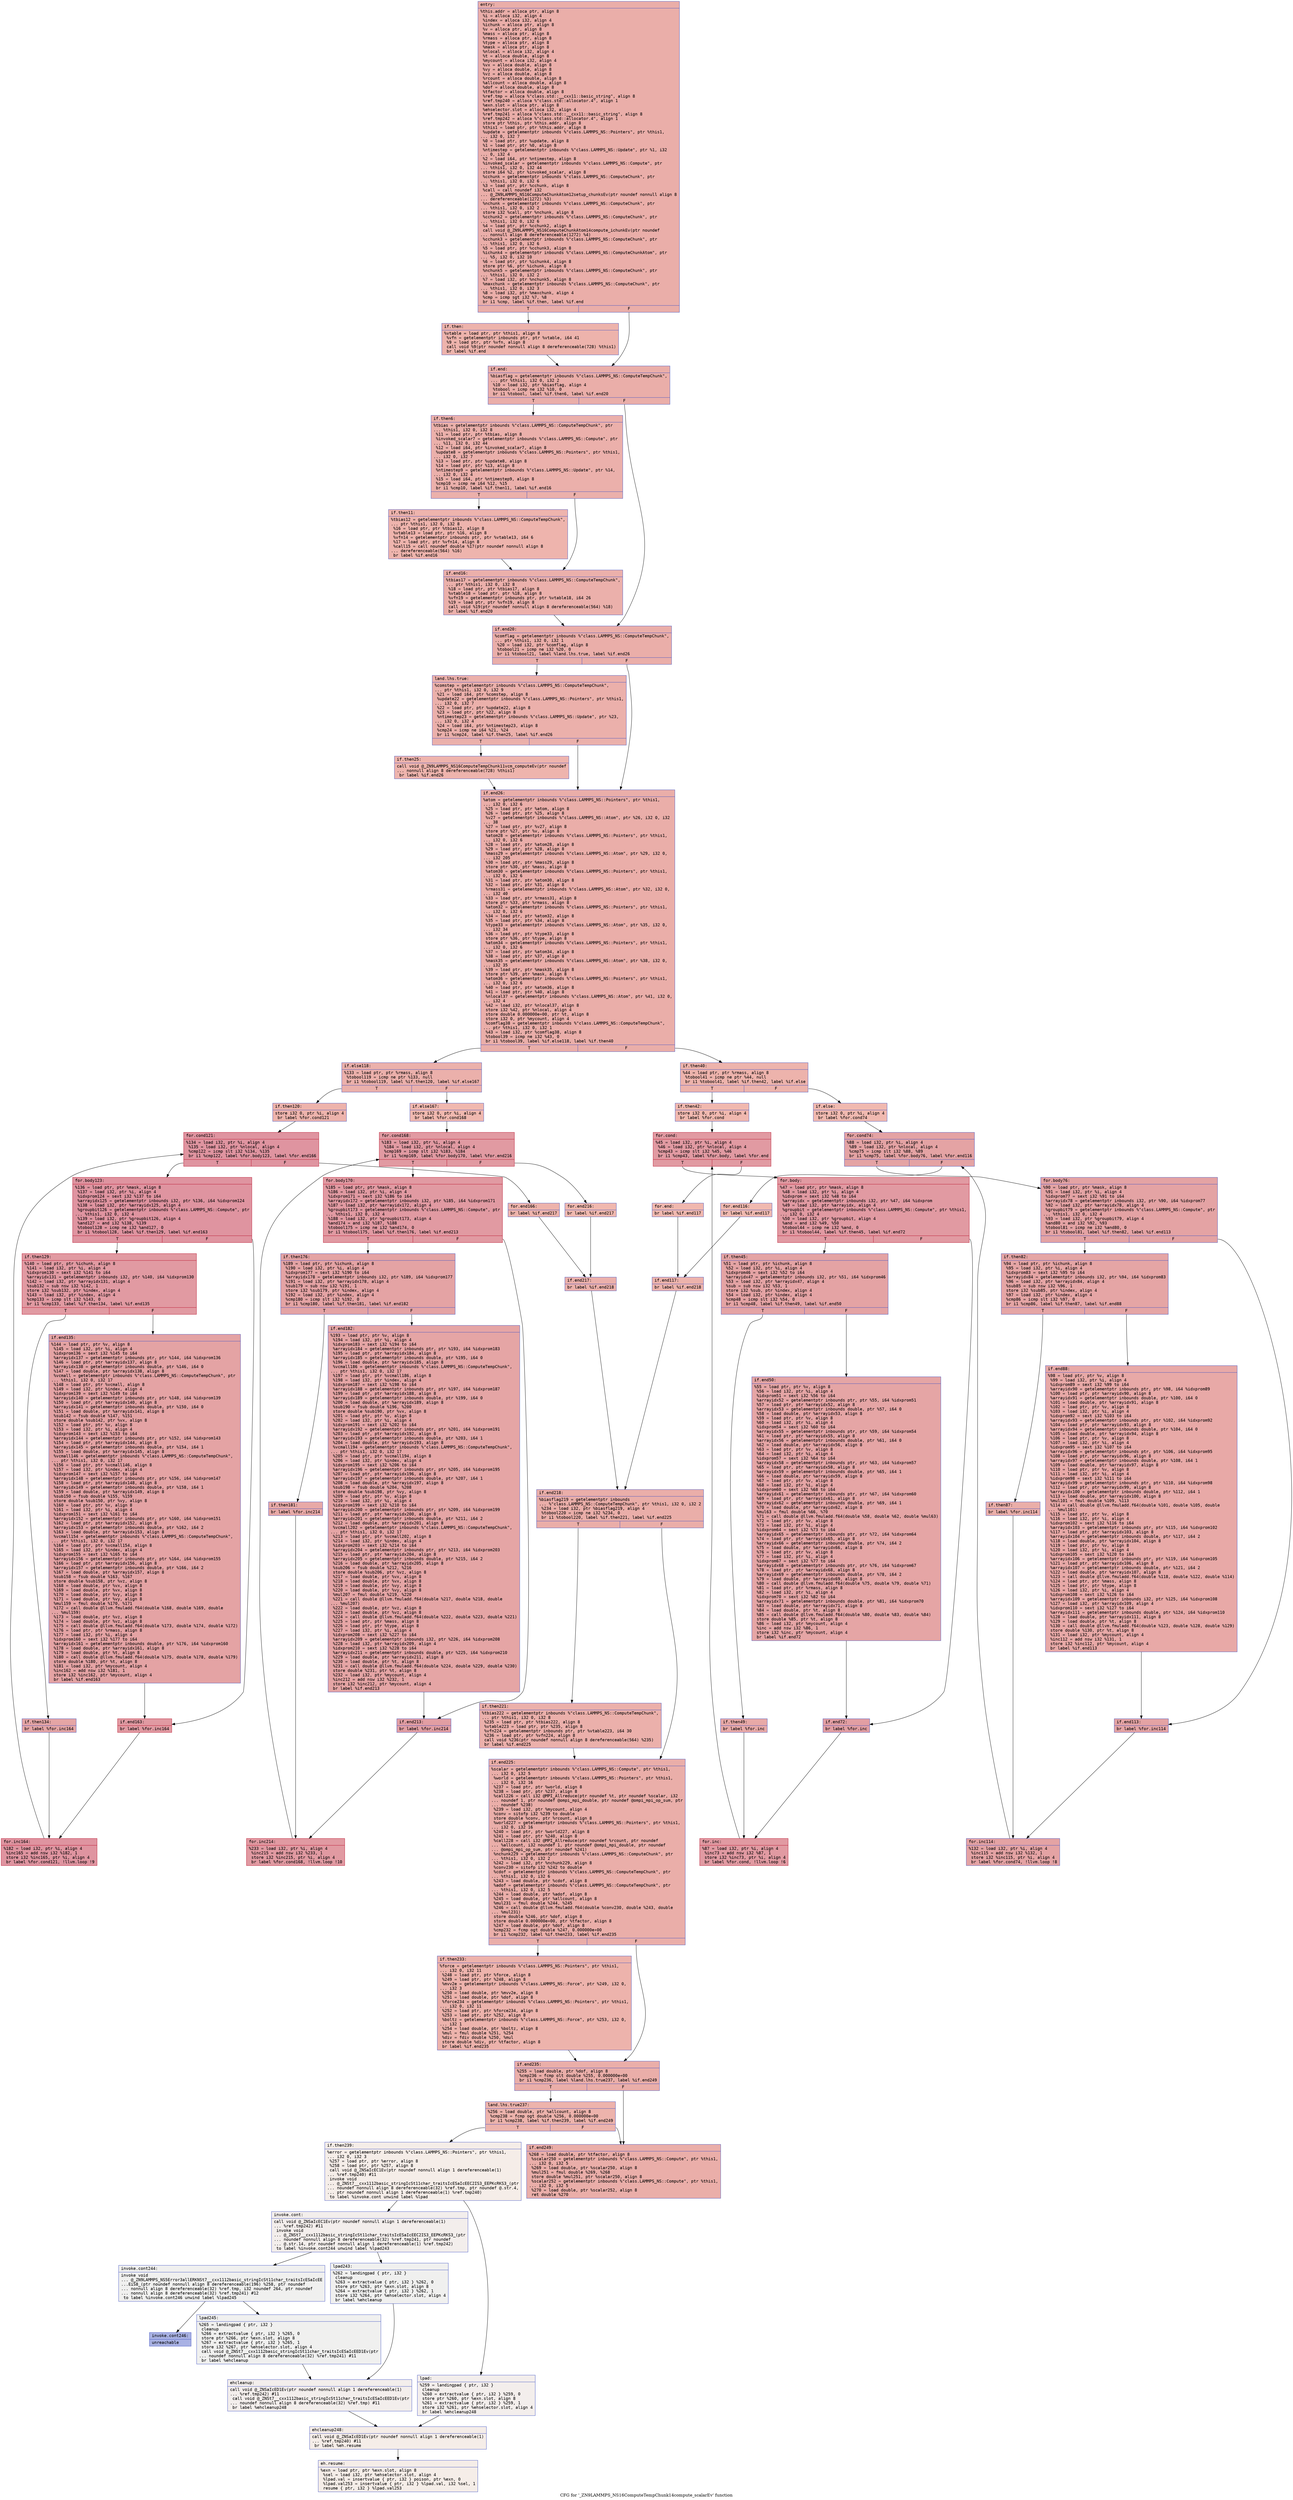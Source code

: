 digraph "CFG for '_ZN9LAMMPS_NS16ComputeTempChunk14compute_scalarEv' function" {
	label="CFG for '_ZN9LAMMPS_NS16ComputeTempChunk14compute_scalarEv' function";

	Node0x555af8bbaae0 [shape=record,color="#3d50c3ff", style=filled, fillcolor="#d0473d70" fontname="Courier",label="{entry:\l|  %this.addr = alloca ptr, align 8\l  %i = alloca i32, align 4\l  %index = alloca i32, align 4\l  %ichunk = alloca ptr, align 8\l  %v = alloca ptr, align 8\l  %mass = alloca ptr, align 8\l  %rmass = alloca ptr, align 8\l  %type = alloca ptr, align 8\l  %mask = alloca ptr, align 8\l  %nlocal = alloca i32, align 4\l  %t = alloca double, align 8\l  %mycount = alloca i32, align 4\l  %vx = alloca double, align 8\l  %vy = alloca double, align 8\l  %vz = alloca double, align 8\l  %rcount = alloca double, align 8\l  %allcount = alloca double, align 8\l  %dof = alloca double, align 8\l  %tfactor = alloca double, align 8\l  %ref.tmp = alloca %\"class.std::__cxx11::basic_string\", align 8\l  %ref.tmp240 = alloca %\"class.std::allocator.4\", align 1\l  %exn.slot = alloca ptr, align 8\l  %ehselector.slot = alloca i32, align 4\l  %ref.tmp241 = alloca %\"class.std::__cxx11::basic_string\", align 8\l  %ref.tmp242 = alloca %\"class.std::allocator.4\", align 1\l  store ptr %this, ptr %this.addr, align 8\l  %this1 = load ptr, ptr %this.addr, align 8\l  %update = getelementptr inbounds %\"class.LAMMPS_NS::Pointers\", ptr %this1,\l... i32 0, i32 7\l  %0 = load ptr, ptr %update, align 8\l  %1 = load ptr, ptr %0, align 8\l  %ntimestep = getelementptr inbounds %\"class.LAMMPS_NS::Update\", ptr %1, i32\l... 0, i32 4\l  %2 = load i64, ptr %ntimestep, align 8\l  %invoked_scalar = getelementptr inbounds %\"class.LAMMPS_NS::Compute\", ptr\l... %this1, i32 0, i32 44\l  store i64 %2, ptr %invoked_scalar, align 8\l  %cchunk = getelementptr inbounds %\"class.LAMMPS_NS::ComputeChunk\", ptr\l... %this1, i32 0, i32 6\l  %3 = load ptr, ptr %cchunk, align 8\l  %call = call noundef i32\l... @_ZN9LAMMPS_NS16ComputeChunkAtom12setup_chunksEv(ptr noundef nonnull align 8\l... dereferenceable(1272) %3)\l  %nchunk = getelementptr inbounds %\"class.LAMMPS_NS::ComputeChunk\", ptr\l... %this1, i32 0, i32 2\l  store i32 %call, ptr %nchunk, align 8\l  %cchunk2 = getelementptr inbounds %\"class.LAMMPS_NS::ComputeChunk\", ptr\l... %this1, i32 0, i32 6\l  %4 = load ptr, ptr %cchunk2, align 8\l  call void @_ZN9LAMMPS_NS16ComputeChunkAtom14compute_ichunkEv(ptr noundef\l... nonnull align 8 dereferenceable(1272) %4)\l  %cchunk3 = getelementptr inbounds %\"class.LAMMPS_NS::ComputeChunk\", ptr\l... %this1, i32 0, i32 6\l  %5 = load ptr, ptr %cchunk3, align 8\l  %ichunk4 = getelementptr inbounds %\"class.LAMMPS_NS::ComputeChunkAtom\", ptr\l... %5, i32 0, i32 10\l  %6 = load ptr, ptr %ichunk4, align 8\l  store ptr %6, ptr %ichunk, align 8\l  %nchunk5 = getelementptr inbounds %\"class.LAMMPS_NS::ComputeChunk\", ptr\l... %this1, i32 0, i32 2\l  %7 = load i32, ptr %nchunk5, align 8\l  %maxchunk = getelementptr inbounds %\"class.LAMMPS_NS::ComputeChunk\", ptr\l... %this1, i32 0, i32 3\l  %8 = load i32, ptr %maxchunk, align 4\l  %cmp = icmp sgt i32 %7, %8\l  br i1 %cmp, label %if.then, label %if.end\l|{<s0>T|<s1>F}}"];
	Node0x555af8bbaae0:s0 -> Node0x555af8bbd170[tooltip="entry -> if.then\nProbability 50.00%" ];
	Node0x555af8bbaae0:s1 -> Node0x555af8bbd1e0[tooltip="entry -> if.end\nProbability 50.00%" ];
	Node0x555af8bbd170 [shape=record,color="#3d50c3ff", style=filled, fillcolor="#d6524470" fontname="Courier",label="{if.then:\l|  %vtable = load ptr, ptr %this1, align 8\l  %vfn = getelementptr inbounds ptr, ptr %vtable, i64 41\l  %9 = load ptr, ptr %vfn, align 8\l  call void %9(ptr noundef nonnull align 8 dereferenceable(728) %this1)\l  br label %if.end\l}"];
	Node0x555af8bbd170 -> Node0x555af8bbd1e0[tooltip="if.then -> if.end\nProbability 100.00%" ];
	Node0x555af8bbd1e0 [shape=record,color="#3d50c3ff", style=filled, fillcolor="#d0473d70" fontname="Courier",label="{if.end:\l|  %biasflag = getelementptr inbounds %\"class.LAMMPS_NS::ComputeTempChunk\",\l... ptr %this1, i32 0, i32 2\l  %10 = load i32, ptr %biasflag, align 4\l  %tobool = icmp ne i32 %10, 0\l  br i1 %tobool, label %if.then6, label %if.end20\l|{<s0>T|<s1>F}}"];
	Node0x555af8bbd1e0:s0 -> Node0x555af8bbd890[tooltip="if.end -> if.then6\nProbability 62.50%" ];
	Node0x555af8bbd1e0:s1 -> Node0x555af8bbd910[tooltip="if.end -> if.end20\nProbability 37.50%" ];
	Node0x555af8bbd890 [shape=record,color="#3d50c3ff", style=filled, fillcolor="#d24b4070" fontname="Courier",label="{if.then6:\l|  %tbias = getelementptr inbounds %\"class.LAMMPS_NS::ComputeTempChunk\", ptr\l... %this1, i32 0, i32 8\l  %11 = load ptr, ptr %tbias, align 8\l  %invoked_scalar7 = getelementptr inbounds %\"class.LAMMPS_NS::Compute\", ptr\l... %11, i32 0, i32 44\l  %12 = load i64, ptr %invoked_scalar7, align 8\l  %update8 = getelementptr inbounds %\"class.LAMMPS_NS::Pointers\", ptr %this1,\l... i32 0, i32 7\l  %13 = load ptr, ptr %update8, align 8\l  %14 = load ptr, ptr %13, align 8\l  %ntimestep9 = getelementptr inbounds %\"class.LAMMPS_NS::Update\", ptr %14,\l... i32 0, i32 4\l  %15 = load i64, ptr %ntimestep9, align 8\l  %cmp10 = icmp ne i64 %12, %15\l  br i1 %cmp10, label %if.then11, label %if.end16\l|{<s0>T|<s1>F}}"];
	Node0x555af8bbd890:s0 -> Node0x555af8bbe730[tooltip="if.then6 -> if.then11\nProbability 50.00%" ];
	Node0x555af8bbd890:s1 -> Node0x555af8bbe7b0[tooltip="if.then6 -> if.end16\nProbability 50.00%" ];
	Node0x555af8bbe730 [shape=record,color="#3d50c3ff", style=filled, fillcolor="#d8564670" fontname="Courier",label="{if.then11:\l|  %tbias12 = getelementptr inbounds %\"class.LAMMPS_NS::ComputeTempChunk\",\l... ptr %this1, i32 0, i32 8\l  %16 = load ptr, ptr %tbias12, align 8\l  %vtable13 = load ptr, ptr %16, align 8\l  %vfn14 = getelementptr inbounds ptr, ptr %vtable13, i64 6\l  %17 = load ptr, ptr %vfn14, align 8\l  %call15 = call noundef double %17(ptr noundef nonnull align 8\l... dereferenceable(564) %16)\l  br label %if.end16\l}"];
	Node0x555af8bbe730 -> Node0x555af8bbe7b0[tooltip="if.then11 -> if.end16\nProbability 100.00%" ];
	Node0x555af8bbe7b0 [shape=record,color="#3d50c3ff", style=filled, fillcolor="#d24b4070" fontname="Courier",label="{if.end16:\l|  %tbias17 = getelementptr inbounds %\"class.LAMMPS_NS::ComputeTempChunk\",\l... ptr %this1, i32 0, i32 8\l  %18 = load ptr, ptr %tbias17, align 8\l  %vtable18 = load ptr, ptr %18, align 8\l  %vfn19 = getelementptr inbounds ptr, ptr %vtable18, i64 26\l  %19 = load ptr, ptr %vfn19, align 8\l  call void %19(ptr noundef nonnull align 8 dereferenceable(564) %18)\l  br label %if.end20\l}"];
	Node0x555af8bbe7b0 -> Node0x555af8bbd910[tooltip="if.end16 -> if.end20\nProbability 100.00%" ];
	Node0x555af8bbd910 [shape=record,color="#3d50c3ff", style=filled, fillcolor="#d0473d70" fontname="Courier",label="{if.end20:\l|  %comflag = getelementptr inbounds %\"class.LAMMPS_NS::ComputeTempChunk\",\l... ptr %this1, i32 0, i32 1\l  %20 = load i32, ptr %comflag, align 8\l  %tobool21 = icmp ne i32 %20, 0\l  br i1 %tobool21, label %land.lhs.true, label %if.end26\l|{<s0>T|<s1>F}}"];
	Node0x555af8bbd910:s0 -> Node0x555af8bbf540[tooltip="if.end20 -> land.lhs.true\nProbability 62.50%" ];
	Node0x555af8bbd910:s1 -> Node0x555af8bbf5c0[tooltip="if.end20 -> if.end26\nProbability 37.50%" ];
	Node0x555af8bbf540 [shape=record,color="#3d50c3ff", style=filled, fillcolor="#d24b4070" fontname="Courier",label="{land.lhs.true:\l|  %comstep = getelementptr inbounds %\"class.LAMMPS_NS::ComputeTempChunk\",\l... ptr %this1, i32 0, i32 9\l  %21 = load i64, ptr %comstep, align 8\l  %update22 = getelementptr inbounds %\"class.LAMMPS_NS::Pointers\", ptr %this1,\l... i32 0, i32 7\l  %22 = load ptr, ptr %update22, align 8\l  %23 = load ptr, ptr %22, align 8\l  %ntimestep23 = getelementptr inbounds %\"class.LAMMPS_NS::Update\", ptr %23,\l... i32 0, i32 4\l  %24 = load i64, ptr %ntimestep23, align 8\l  %cmp24 = icmp ne i64 %21, %24\l  br i1 %cmp24, label %if.then25, label %if.end26\l|{<s0>T|<s1>F}}"];
	Node0x555af8bbf540:s0 -> Node0x555af8bbfc60[tooltip="land.lhs.true -> if.then25\nProbability 50.00%" ];
	Node0x555af8bbf540:s1 -> Node0x555af8bbf5c0[tooltip="land.lhs.true -> if.end26\nProbability 50.00%" ];
	Node0x555af8bbfc60 [shape=record,color="#3d50c3ff", style=filled, fillcolor="#d8564670" fontname="Courier",label="{if.then25:\l|  call void @_ZN9LAMMPS_NS16ComputeTempChunk11vcm_computeEv(ptr noundef\l... nonnull align 8 dereferenceable(728) %this1)\l  br label %if.end26\l}"];
	Node0x555af8bbfc60 -> Node0x555af8bbf5c0[tooltip="if.then25 -> if.end26\nProbability 100.00%" ];
	Node0x555af8bbf5c0 [shape=record,color="#3d50c3ff", style=filled, fillcolor="#d0473d70" fontname="Courier",label="{if.end26:\l|  %atom = getelementptr inbounds %\"class.LAMMPS_NS::Pointers\", ptr %this1,\l... i32 0, i32 6\l  %25 = load ptr, ptr %atom, align 8\l  %26 = load ptr, ptr %25, align 8\l  %v27 = getelementptr inbounds %\"class.LAMMPS_NS::Atom\", ptr %26, i32 0, i32\l... 38\l  %27 = load ptr, ptr %v27, align 8\l  store ptr %27, ptr %v, align 8\l  %atom28 = getelementptr inbounds %\"class.LAMMPS_NS::Pointers\", ptr %this1,\l... i32 0, i32 6\l  %28 = load ptr, ptr %atom28, align 8\l  %29 = load ptr, ptr %28, align 8\l  %mass29 = getelementptr inbounds %\"class.LAMMPS_NS::Atom\", ptr %29, i32 0,\l... i32 205\l  %30 = load ptr, ptr %mass29, align 8\l  store ptr %30, ptr %mass, align 8\l  %atom30 = getelementptr inbounds %\"class.LAMMPS_NS::Pointers\", ptr %this1,\l... i32 0, i32 6\l  %31 = load ptr, ptr %atom30, align 8\l  %32 = load ptr, ptr %31, align 8\l  %rmass31 = getelementptr inbounds %\"class.LAMMPS_NS::Atom\", ptr %32, i32 0,\l... i32 40\l  %33 = load ptr, ptr %rmass31, align 8\l  store ptr %33, ptr %rmass, align 8\l  %atom32 = getelementptr inbounds %\"class.LAMMPS_NS::Pointers\", ptr %this1,\l... i32 0, i32 6\l  %34 = load ptr, ptr %atom32, align 8\l  %35 = load ptr, ptr %34, align 8\l  %type33 = getelementptr inbounds %\"class.LAMMPS_NS::Atom\", ptr %35, i32 0,\l... i32 34\l  %36 = load ptr, ptr %type33, align 8\l  store ptr %36, ptr %type, align 8\l  %atom34 = getelementptr inbounds %\"class.LAMMPS_NS::Pointers\", ptr %this1,\l... i32 0, i32 6\l  %37 = load ptr, ptr %atom34, align 8\l  %38 = load ptr, ptr %37, align 8\l  %mask35 = getelementptr inbounds %\"class.LAMMPS_NS::Atom\", ptr %38, i32 0,\l... i32 35\l  %39 = load ptr, ptr %mask35, align 8\l  store ptr %39, ptr %mask, align 8\l  %atom36 = getelementptr inbounds %\"class.LAMMPS_NS::Pointers\", ptr %this1,\l... i32 0, i32 6\l  %40 = load ptr, ptr %atom36, align 8\l  %41 = load ptr, ptr %40, align 8\l  %nlocal37 = getelementptr inbounds %\"class.LAMMPS_NS::Atom\", ptr %41, i32 0,\l... i32 4\l  %42 = load i32, ptr %nlocal37, align 8\l  store i32 %42, ptr %nlocal, align 4\l  store double 0.000000e+00, ptr %t, align 8\l  store i32 0, ptr %mycount, align 4\l  %comflag38 = getelementptr inbounds %\"class.LAMMPS_NS::ComputeTempChunk\",\l... ptr %this1, i32 0, i32 1\l  %43 = load i32, ptr %comflag38, align 8\l  %tobool39 = icmp ne i32 %43, 0\l  br i1 %tobool39, label %if.else118, label %if.then40\l|{<s0>T|<s1>F}}"];
	Node0x555af8bbf5c0:s0 -> Node0x555af8bc2590[tooltip="if.end26 -> if.else118\nProbability 62.50%" ];
	Node0x555af8bbf5c0:s1 -> Node0x555af8bc2610[tooltip="if.end26 -> if.then40\nProbability 37.50%" ];
	Node0x555af8bc2610 [shape=record,color="#3d50c3ff", style=filled, fillcolor="#d6524470" fontname="Courier",label="{if.then40:\l|  %44 = load ptr, ptr %rmass, align 8\l  %tobool41 = icmp ne ptr %44, null\l  br i1 %tobool41, label %if.then42, label %if.else\l|{<s0>T|<s1>F}}"];
	Node0x555af8bc2610:s0 -> Node0x555af8bc28e0[tooltip="if.then40 -> if.then42\nProbability 62.50%" ];
	Node0x555af8bc2610:s1 -> Node0x555af8bc2960[tooltip="if.then40 -> if.else\nProbability 37.50%" ];
	Node0x555af8bc28e0 [shape=record,color="#3d50c3ff", style=filled, fillcolor="#dc5d4a70" fontname="Courier",label="{if.then42:\l|  store i32 0, ptr %i, align 4\l  br label %for.cond\l}"];
	Node0x555af8bc28e0 -> Node0x555af8bc2b60[tooltip="if.then42 -> for.cond\nProbability 100.00%" ];
	Node0x555af8bc2b60 [shape=record,color="#b70d28ff", style=filled, fillcolor="#bb1b2c70" fontname="Courier",label="{for.cond:\l|  %45 = load i32, ptr %i, align 4\l  %46 = load i32, ptr %nlocal, align 4\l  %cmp43 = icmp slt i32 %45, %46\l  br i1 %cmp43, label %for.body, label %for.end\l|{<s0>T|<s1>F}}"];
	Node0x555af8bc2b60:s0 -> Node0x555af8bc2e00[tooltip="for.cond -> for.body\nProbability 96.88%" ];
	Node0x555af8bc2b60:s1 -> Node0x555af8bc2e80[tooltip="for.cond -> for.end\nProbability 3.12%" ];
	Node0x555af8bc2e00 [shape=record,color="#b70d28ff", style=filled, fillcolor="#bb1b2c70" fontname="Courier",label="{for.body:\l|  %47 = load ptr, ptr %mask, align 8\l  %48 = load i32, ptr %i, align 4\l  %idxprom = sext i32 %48 to i64\l  %arrayidx = getelementptr inbounds i32, ptr %47, i64 %idxprom\l  %49 = load i32, ptr %arrayidx, align 4\l  %groupbit = getelementptr inbounds %\"class.LAMMPS_NS::Compute\", ptr %this1,\l... i32 0, i32 4\l  %50 = load i32, ptr %groupbit, align 4\l  %and = and i32 %49, %50\l  %tobool44 = icmp ne i32 %and, 0\l  br i1 %tobool44, label %if.then45, label %if.end72\l|{<s0>T|<s1>F}}"];
	Node0x555af8bc2e00:s0 -> Node0x555af8bbdd10[tooltip="for.body -> if.then45\nProbability 62.50%" ];
	Node0x555af8bc2e00:s1 -> Node0x555af8bbdd90[tooltip="for.body -> if.end72\nProbability 37.50%" ];
	Node0x555af8bbdd10 [shape=record,color="#3d50c3ff", style=filled, fillcolor="#c32e3170" fontname="Courier",label="{if.then45:\l|  %51 = load ptr, ptr %ichunk, align 8\l  %52 = load i32, ptr %i, align 4\l  %idxprom46 = sext i32 %52 to i64\l  %arrayidx47 = getelementptr inbounds i32, ptr %51, i64 %idxprom46\l  %53 = load i32, ptr %arrayidx47, align 4\l  %sub = sub nsw i32 %53, 1\l  store i32 %sub, ptr %index, align 4\l  %54 = load i32, ptr %index, align 4\l  %cmp48 = icmp slt i32 %54, 0\l  br i1 %cmp48, label %if.then49, label %if.end50\l|{<s0>T|<s1>F}}"];
	Node0x555af8bbdd10:s0 -> Node0x555af8bc4b60[tooltip="if.then45 -> if.then49\nProbability 37.50%" ];
	Node0x555af8bbdd10:s1 -> Node0x555af8bc4be0[tooltip="if.then45 -> if.end50\nProbability 62.50%" ];
	Node0x555af8bc4b60 [shape=record,color="#3d50c3ff", style=filled, fillcolor="#ca3b3770" fontname="Courier",label="{if.then49:\l|  br label %for.inc\l}"];
	Node0x555af8bc4b60 -> Node0x555af8bc4d70[tooltip="if.then49 -> for.inc\nProbability 100.00%" ];
	Node0x555af8bc4be0 [shape=record,color="#3d50c3ff", style=filled, fillcolor="#c5333470" fontname="Courier",label="{if.end50:\l|  %55 = load ptr, ptr %v, align 8\l  %56 = load i32, ptr %i, align 4\l  %idxprom51 = sext i32 %56 to i64\l  %arrayidx52 = getelementptr inbounds ptr, ptr %55, i64 %idxprom51\l  %57 = load ptr, ptr %arrayidx52, align 8\l  %arrayidx53 = getelementptr inbounds double, ptr %57, i64 0\l  %58 = load double, ptr %arrayidx53, align 8\l  %59 = load ptr, ptr %v, align 8\l  %60 = load i32, ptr %i, align 4\l  %idxprom54 = sext i32 %60 to i64\l  %arrayidx55 = getelementptr inbounds ptr, ptr %59, i64 %idxprom54\l  %61 = load ptr, ptr %arrayidx55, align 8\l  %arrayidx56 = getelementptr inbounds double, ptr %61, i64 0\l  %62 = load double, ptr %arrayidx56, align 8\l  %63 = load ptr, ptr %v, align 8\l  %64 = load i32, ptr %i, align 4\l  %idxprom57 = sext i32 %64 to i64\l  %arrayidx58 = getelementptr inbounds ptr, ptr %63, i64 %idxprom57\l  %65 = load ptr, ptr %arrayidx58, align 8\l  %arrayidx59 = getelementptr inbounds double, ptr %65, i64 1\l  %66 = load double, ptr %arrayidx59, align 8\l  %67 = load ptr, ptr %v, align 8\l  %68 = load i32, ptr %i, align 4\l  %idxprom60 = sext i32 %68 to i64\l  %arrayidx61 = getelementptr inbounds ptr, ptr %67, i64 %idxprom60\l  %69 = load ptr, ptr %arrayidx61, align 8\l  %arrayidx62 = getelementptr inbounds double, ptr %69, i64 1\l  %70 = load double, ptr %arrayidx62, align 8\l  %mul63 = fmul double %66, %70\l  %71 = call double @llvm.fmuladd.f64(double %58, double %62, double %mul63)\l  %72 = load ptr, ptr %v, align 8\l  %73 = load i32, ptr %i, align 4\l  %idxprom64 = sext i32 %73 to i64\l  %arrayidx65 = getelementptr inbounds ptr, ptr %72, i64 %idxprom64\l  %74 = load ptr, ptr %arrayidx65, align 8\l  %arrayidx66 = getelementptr inbounds double, ptr %74, i64 2\l  %75 = load double, ptr %arrayidx66, align 8\l  %76 = load ptr, ptr %v, align 8\l  %77 = load i32, ptr %i, align 4\l  %idxprom67 = sext i32 %77 to i64\l  %arrayidx68 = getelementptr inbounds ptr, ptr %76, i64 %idxprom67\l  %78 = load ptr, ptr %arrayidx68, align 8\l  %arrayidx69 = getelementptr inbounds double, ptr %78, i64 2\l  %79 = load double, ptr %arrayidx69, align 8\l  %80 = call double @llvm.fmuladd.f64(double %75, double %79, double %71)\l  %81 = load ptr, ptr %rmass, align 8\l  %82 = load i32, ptr %i, align 4\l  %idxprom70 = sext i32 %82 to i64\l  %arrayidx71 = getelementptr inbounds double, ptr %81, i64 %idxprom70\l  %83 = load double, ptr %arrayidx71, align 8\l  %84 = load double, ptr %t, align 8\l  %85 = call double @llvm.fmuladd.f64(double %80, double %83, double %84)\l  store double %85, ptr %t, align 8\l  %86 = load i32, ptr %mycount, align 4\l  %inc = add nsw i32 %86, 1\l  store i32 %inc, ptr %mycount, align 4\l  br label %if.end72\l}"];
	Node0x555af8bc4be0 -> Node0x555af8bbdd90[tooltip="if.end50 -> if.end72\nProbability 100.00%" ];
	Node0x555af8bbdd90 [shape=record,color="#3d50c3ff", style=filled, fillcolor="#be242e70" fontname="Courier",label="{if.end72:\l|  br label %for.inc\l}"];
	Node0x555af8bbdd90 -> Node0x555af8bc4d70[tooltip="if.end72 -> for.inc\nProbability 100.00%" ];
	Node0x555af8bc4d70 [shape=record,color="#b70d28ff", style=filled, fillcolor="#bb1b2c70" fontname="Courier",label="{for.inc:\l|  %87 = load i32, ptr %i, align 4\l  %inc73 = add nsw i32 %87, 1\l  store i32 %inc73, ptr %i, align 4\l  br label %for.cond, !llvm.loop !6\l}"];
	Node0x555af8bc4d70 -> Node0x555af8bc2b60[tooltip="for.inc -> for.cond\nProbability 100.00%" ];
	Node0x555af8bc2e80 [shape=record,color="#3d50c3ff", style=filled, fillcolor="#dc5d4a70" fontname="Courier",label="{for.end:\l|  br label %if.end117\l}"];
	Node0x555af8bc2e80 -> Node0x555af8b9fed0[tooltip="for.end -> if.end117\nProbability 100.00%" ];
	Node0x555af8bc2960 [shape=record,color="#3d50c3ff", style=filled, fillcolor="#de614d70" fontname="Courier",label="{if.else:\l|  store i32 0, ptr %i, align 4\l  br label %for.cond74\l}"];
	Node0x555af8bc2960 -> Node0x555af8ba0030[tooltip="if.else -> for.cond74\nProbability 100.00%" ];
	Node0x555af8ba0030 [shape=record,color="#3d50c3ff", style=filled, fillcolor="#c32e3170" fontname="Courier",label="{for.cond74:\l|  %88 = load i32, ptr %i, align 4\l  %89 = load i32, ptr %nlocal, align 4\l  %cmp75 = icmp slt i32 %88, %89\l  br i1 %cmp75, label %for.body76, label %for.end116\l|{<s0>T|<s1>F}}"];
	Node0x555af8ba0030:s0 -> Node0x555af8ba02a0[tooltip="for.cond74 -> for.body76\nProbability 96.88%" ];
	Node0x555af8ba0030:s1 -> Node0x555af8ba0320[tooltip="for.cond74 -> for.end116\nProbability 3.12%" ];
	Node0x555af8ba02a0 [shape=record,color="#3d50c3ff", style=filled, fillcolor="#c32e3170" fontname="Courier",label="{for.body76:\l|  %90 = load ptr, ptr %mask, align 8\l  %91 = load i32, ptr %i, align 4\l  %idxprom77 = sext i32 %91 to i64\l  %arrayidx78 = getelementptr inbounds i32, ptr %90, i64 %idxprom77\l  %92 = load i32, ptr %arrayidx78, align 4\l  %groupbit79 = getelementptr inbounds %\"class.LAMMPS_NS::Compute\", ptr\l... %this1, i32 0, i32 4\l  %93 = load i32, ptr %groupbit79, align 4\l  %and80 = and i32 %92, %93\l  %tobool81 = icmp ne i32 %and80, 0\l  br i1 %tobool81, label %if.then82, label %if.end113\l|{<s0>T|<s1>F}}"];
	Node0x555af8ba02a0:s0 -> Node0x555af8ba0a20[tooltip="for.body76 -> if.then82\nProbability 62.50%" ];
	Node0x555af8ba02a0:s1 -> Node0x555af8ba0aa0[tooltip="for.body76 -> if.end113\nProbability 37.50%" ];
	Node0x555af8ba0a20 [shape=record,color="#3d50c3ff", style=filled, fillcolor="#c5333470" fontname="Courier",label="{if.then82:\l|  %94 = load ptr, ptr %ichunk, align 8\l  %95 = load i32, ptr %i, align 4\l  %idxprom83 = sext i32 %95 to i64\l  %arrayidx84 = getelementptr inbounds i32, ptr %94, i64 %idxprom83\l  %96 = load i32, ptr %arrayidx84, align 4\l  %sub85 = sub nsw i32 %96, 1\l  store i32 %sub85, ptr %index, align 4\l  %97 = load i32, ptr %index, align 4\l  %cmp86 = icmp slt i32 %97, 0\l  br i1 %cmp86, label %if.then87, label %if.end88\l|{<s0>T|<s1>F}}"];
	Node0x555af8ba0a20:s0 -> Node0x555af8bc34f0[tooltip="if.then82 -> if.then87\nProbability 37.50%" ];
	Node0x555af8ba0a20:s1 -> Node0x555af8bc3570[tooltip="if.then82 -> if.end88\nProbability 62.50%" ];
	Node0x555af8bc34f0 [shape=record,color="#3d50c3ff", style=filled, fillcolor="#d0473d70" fontname="Courier",label="{if.then87:\l|  br label %for.inc114\l}"];
	Node0x555af8bc34f0 -> Node0x555af8bc3700[tooltip="if.then87 -> for.inc114\nProbability 100.00%" ];
	Node0x555af8bc3570 [shape=record,color="#3d50c3ff", style=filled, fillcolor="#ca3b3770" fontname="Courier",label="{if.end88:\l|  %98 = load ptr, ptr %v, align 8\l  %99 = load i32, ptr %i, align 4\l  %idxprom89 = sext i32 %99 to i64\l  %arrayidx90 = getelementptr inbounds ptr, ptr %98, i64 %idxprom89\l  %100 = load ptr, ptr %arrayidx90, align 8\l  %arrayidx91 = getelementptr inbounds double, ptr %100, i64 0\l  %101 = load double, ptr %arrayidx91, align 8\l  %102 = load ptr, ptr %v, align 8\l  %103 = load i32, ptr %i, align 4\l  %idxprom92 = sext i32 %103 to i64\l  %arrayidx93 = getelementptr inbounds ptr, ptr %102, i64 %idxprom92\l  %104 = load ptr, ptr %arrayidx93, align 8\l  %arrayidx94 = getelementptr inbounds double, ptr %104, i64 0\l  %105 = load double, ptr %arrayidx94, align 8\l  %106 = load ptr, ptr %v, align 8\l  %107 = load i32, ptr %i, align 4\l  %idxprom95 = sext i32 %107 to i64\l  %arrayidx96 = getelementptr inbounds ptr, ptr %106, i64 %idxprom95\l  %108 = load ptr, ptr %arrayidx96, align 8\l  %arrayidx97 = getelementptr inbounds double, ptr %108, i64 1\l  %109 = load double, ptr %arrayidx97, align 8\l  %110 = load ptr, ptr %v, align 8\l  %111 = load i32, ptr %i, align 4\l  %idxprom98 = sext i32 %111 to i64\l  %arrayidx99 = getelementptr inbounds ptr, ptr %110, i64 %idxprom98\l  %112 = load ptr, ptr %arrayidx99, align 8\l  %arrayidx100 = getelementptr inbounds double, ptr %112, i64 1\l  %113 = load double, ptr %arrayidx100, align 8\l  %mul101 = fmul double %109, %113\l  %114 = call double @llvm.fmuladd.f64(double %101, double %105, double\l... %mul101)\l  %115 = load ptr, ptr %v, align 8\l  %116 = load i32, ptr %i, align 4\l  %idxprom102 = sext i32 %116 to i64\l  %arrayidx103 = getelementptr inbounds ptr, ptr %115, i64 %idxprom102\l  %117 = load ptr, ptr %arrayidx103, align 8\l  %arrayidx104 = getelementptr inbounds double, ptr %117, i64 2\l  %118 = load double, ptr %arrayidx104, align 8\l  %119 = load ptr, ptr %v, align 8\l  %120 = load i32, ptr %i, align 4\l  %idxprom105 = sext i32 %120 to i64\l  %arrayidx106 = getelementptr inbounds ptr, ptr %119, i64 %idxprom105\l  %121 = load ptr, ptr %arrayidx106, align 8\l  %arrayidx107 = getelementptr inbounds double, ptr %121, i64 2\l  %122 = load double, ptr %arrayidx107, align 8\l  %123 = call double @llvm.fmuladd.f64(double %118, double %122, double %114)\l  %124 = load ptr, ptr %mass, align 8\l  %125 = load ptr, ptr %type, align 8\l  %126 = load i32, ptr %i, align 4\l  %idxprom108 = sext i32 %126 to i64\l  %arrayidx109 = getelementptr inbounds i32, ptr %125, i64 %idxprom108\l  %127 = load i32, ptr %arrayidx109, align 4\l  %idxprom110 = sext i32 %127 to i64\l  %arrayidx111 = getelementptr inbounds double, ptr %124, i64 %idxprom110\l  %128 = load double, ptr %arrayidx111, align 8\l  %129 = load double, ptr %t, align 8\l  %130 = call double @llvm.fmuladd.f64(double %123, double %128, double %129)\l  store double %130, ptr %t, align 8\l  %131 = load i32, ptr %mycount, align 4\l  %inc112 = add nsw i32 %131, 1\l  store i32 %inc112, ptr %mycount, align 4\l  br label %if.end113\l}"];
	Node0x555af8bc3570 -> Node0x555af8ba0aa0[tooltip="if.end88 -> if.end113\nProbability 100.00%" ];
	Node0x555af8ba0aa0 [shape=record,color="#3d50c3ff", style=filled, fillcolor="#c32e3170" fontname="Courier",label="{if.end113:\l|  br label %for.inc114\l}"];
	Node0x555af8ba0aa0 -> Node0x555af8bc3700[tooltip="if.end113 -> for.inc114\nProbability 100.00%" ];
	Node0x555af8bc3700 [shape=record,color="#3d50c3ff", style=filled, fillcolor="#c32e3170" fontname="Courier",label="{for.inc114:\l|  %132 = load i32, ptr %i, align 4\l  %inc115 = add nsw i32 %132, 1\l  store i32 %inc115, ptr %i, align 4\l  br label %for.cond74, !llvm.loop !8\l}"];
	Node0x555af8bc3700 -> Node0x555af8ba0030[tooltip="for.inc114 -> for.cond74\nProbability 100.00%" ];
	Node0x555af8ba0320 [shape=record,color="#3d50c3ff", style=filled, fillcolor="#de614d70" fontname="Courier",label="{for.end116:\l|  br label %if.end117\l}"];
	Node0x555af8ba0320 -> Node0x555af8b9fed0[tooltip="for.end116 -> if.end117\nProbability 100.00%" ];
	Node0x555af8b9fed0 [shape=record,color="#3d50c3ff", style=filled, fillcolor="#d6524470" fontname="Courier",label="{if.end117:\l|  br label %if.end218\l}"];
	Node0x555af8b9fed0 -> Node0x555af8bcfae0[tooltip="if.end117 -> if.end218\nProbability 100.00%" ];
	Node0x555af8bc2590 [shape=record,color="#3d50c3ff", style=filled, fillcolor="#d24b4070" fontname="Courier",label="{if.else118:\l|  %133 = load ptr, ptr %rmass, align 8\l  %tobool119 = icmp ne ptr %133, null\l  br i1 %tobool119, label %if.then120, label %if.else167\l|{<s0>T|<s1>F}}"];
	Node0x555af8bc2590:s0 -> Node0x555af8bcfcb0[tooltip="if.else118 -> if.then120\nProbability 62.50%" ];
	Node0x555af8bc2590:s1 -> Node0x555af8bcfd30[tooltip="if.else118 -> if.else167\nProbability 37.50%" ];
	Node0x555af8bcfcb0 [shape=record,color="#3d50c3ff", style=filled, fillcolor="#d6524470" fontname="Courier",label="{if.then120:\l|  store i32 0, ptr %i, align 4\l  br label %for.cond121\l}"];
	Node0x555af8bcfcb0 -> Node0x555af8bcff00[tooltip="if.then120 -> for.cond121\nProbability 100.00%" ];
	Node0x555af8bcff00 [shape=record,color="#b70d28ff", style=filled, fillcolor="#b70d2870" fontname="Courier",label="{for.cond121:\l|  %134 = load i32, ptr %i, align 4\l  %135 = load i32, ptr %nlocal, align 4\l  %cmp122 = icmp slt i32 %134, %135\l  br i1 %cmp122, label %for.body123, label %for.end166\l|{<s0>T|<s1>F}}"];
	Node0x555af8bcff00:s0 -> Node0x555af8bd01a0[tooltip="for.cond121 -> for.body123\nProbability 96.88%" ];
	Node0x555af8bcff00:s1 -> Node0x555af8bd0220[tooltip="for.cond121 -> for.end166\nProbability 3.12%" ];
	Node0x555af8bd01a0 [shape=record,color="#b70d28ff", style=filled, fillcolor="#b70d2870" fontname="Courier",label="{for.body123:\l|  %136 = load ptr, ptr %mask, align 8\l  %137 = load i32, ptr %i, align 4\l  %idxprom124 = sext i32 %137 to i64\l  %arrayidx125 = getelementptr inbounds i32, ptr %136, i64 %idxprom124\l  %138 = load i32, ptr %arrayidx125, align 4\l  %groupbit126 = getelementptr inbounds %\"class.LAMMPS_NS::Compute\", ptr\l... %this1, i32 0, i32 4\l  %139 = load i32, ptr %groupbit126, align 4\l  %and127 = and i32 %138, %139\l  %tobool128 = icmp ne i32 %and127, 0\l  br i1 %tobool128, label %if.then129, label %if.end163\l|{<s0>T|<s1>F}}"];
	Node0x555af8bd01a0:s0 -> Node0x555af8bd0920[tooltip="for.body123 -> if.then129\nProbability 62.50%" ];
	Node0x555af8bd01a0:s1 -> Node0x555af8bd09a0[tooltip="for.body123 -> if.end163\nProbability 37.50%" ];
	Node0x555af8bd0920 [shape=record,color="#b70d28ff", style=filled, fillcolor="#bb1b2c70" fontname="Courier",label="{if.then129:\l|  %140 = load ptr, ptr %ichunk, align 8\l  %141 = load i32, ptr %i, align 4\l  %idxprom130 = sext i32 %141 to i64\l  %arrayidx131 = getelementptr inbounds i32, ptr %140, i64 %idxprom130\l  %142 = load i32, ptr %arrayidx131, align 4\l  %sub132 = sub nsw i32 %142, 1\l  store i32 %sub132, ptr %index, align 4\l  %143 = load i32, ptr %index, align 4\l  %cmp133 = icmp slt i32 %143, 0\l  br i1 %cmp133, label %if.then134, label %if.end135\l|{<s0>T|<s1>F}}"];
	Node0x555af8bd0920:s0 -> Node0x555af8bc3db0[tooltip="if.then129 -> if.then134\nProbability 37.50%" ];
	Node0x555af8bd0920:s1 -> Node0x555af8bc3e30[tooltip="if.then129 -> if.end135\nProbability 62.50%" ];
	Node0x555af8bc3db0 [shape=record,color="#3d50c3ff", style=filled, fillcolor="#c5333470" fontname="Courier",label="{if.then134:\l|  br label %for.inc164\l}"];
	Node0x555af8bc3db0 -> Node0x555af8bc3f60[tooltip="if.then134 -> for.inc164\nProbability 100.00%" ];
	Node0x555af8bc3e30 [shape=record,color="#3d50c3ff", style=filled, fillcolor="#c32e3170" fontname="Courier",label="{if.end135:\l|  %144 = load ptr, ptr %v, align 8\l  %145 = load i32, ptr %i, align 4\l  %idxprom136 = sext i32 %145 to i64\l  %arrayidx137 = getelementptr inbounds ptr, ptr %144, i64 %idxprom136\l  %146 = load ptr, ptr %arrayidx137, align 8\l  %arrayidx138 = getelementptr inbounds double, ptr %146, i64 0\l  %147 = load double, ptr %arrayidx138, align 8\l  %vcmall = getelementptr inbounds %\"class.LAMMPS_NS::ComputeTempChunk\", ptr\l... %this1, i32 0, i32 17\l  %148 = load ptr, ptr %vcmall, align 8\l  %149 = load i32, ptr %index, align 4\l  %idxprom139 = sext i32 %149 to i64\l  %arrayidx140 = getelementptr inbounds ptr, ptr %148, i64 %idxprom139\l  %150 = load ptr, ptr %arrayidx140, align 8\l  %arrayidx141 = getelementptr inbounds double, ptr %150, i64 0\l  %151 = load double, ptr %arrayidx141, align 8\l  %sub142 = fsub double %147, %151\l  store double %sub142, ptr %vx, align 8\l  %152 = load ptr, ptr %v, align 8\l  %153 = load i32, ptr %i, align 4\l  %idxprom143 = sext i32 %153 to i64\l  %arrayidx144 = getelementptr inbounds ptr, ptr %152, i64 %idxprom143\l  %154 = load ptr, ptr %arrayidx144, align 8\l  %arrayidx145 = getelementptr inbounds double, ptr %154, i64 1\l  %155 = load double, ptr %arrayidx145, align 8\l  %vcmall146 = getelementptr inbounds %\"class.LAMMPS_NS::ComputeTempChunk\",\l... ptr %this1, i32 0, i32 17\l  %156 = load ptr, ptr %vcmall146, align 8\l  %157 = load i32, ptr %index, align 4\l  %idxprom147 = sext i32 %157 to i64\l  %arrayidx148 = getelementptr inbounds ptr, ptr %156, i64 %idxprom147\l  %158 = load ptr, ptr %arrayidx148, align 8\l  %arrayidx149 = getelementptr inbounds double, ptr %158, i64 1\l  %159 = load double, ptr %arrayidx149, align 8\l  %sub150 = fsub double %155, %159\l  store double %sub150, ptr %vy, align 8\l  %160 = load ptr, ptr %v, align 8\l  %161 = load i32, ptr %i, align 4\l  %idxprom151 = sext i32 %161 to i64\l  %arrayidx152 = getelementptr inbounds ptr, ptr %160, i64 %idxprom151\l  %162 = load ptr, ptr %arrayidx152, align 8\l  %arrayidx153 = getelementptr inbounds double, ptr %162, i64 2\l  %163 = load double, ptr %arrayidx153, align 8\l  %vcmall154 = getelementptr inbounds %\"class.LAMMPS_NS::ComputeTempChunk\",\l... ptr %this1, i32 0, i32 17\l  %164 = load ptr, ptr %vcmall154, align 8\l  %165 = load i32, ptr %index, align 4\l  %idxprom155 = sext i32 %165 to i64\l  %arrayidx156 = getelementptr inbounds ptr, ptr %164, i64 %idxprom155\l  %166 = load ptr, ptr %arrayidx156, align 8\l  %arrayidx157 = getelementptr inbounds double, ptr %166, i64 2\l  %167 = load double, ptr %arrayidx157, align 8\l  %sub158 = fsub double %163, %167\l  store double %sub158, ptr %vz, align 8\l  %168 = load double, ptr %vx, align 8\l  %169 = load double, ptr %vx, align 8\l  %170 = load double, ptr %vy, align 8\l  %171 = load double, ptr %vy, align 8\l  %mul159 = fmul double %170, %171\l  %172 = call double @llvm.fmuladd.f64(double %168, double %169, double\l... %mul159)\l  %173 = load double, ptr %vz, align 8\l  %174 = load double, ptr %vz, align 8\l  %175 = call double @llvm.fmuladd.f64(double %173, double %174, double %172)\l  %176 = load ptr, ptr %rmass, align 8\l  %177 = load i32, ptr %i, align 4\l  %idxprom160 = sext i32 %177 to i64\l  %arrayidx161 = getelementptr inbounds double, ptr %176, i64 %idxprom160\l  %178 = load double, ptr %arrayidx161, align 8\l  %179 = load double, ptr %t, align 8\l  %180 = call double @llvm.fmuladd.f64(double %175, double %178, double %179)\l  store double %180, ptr %t, align 8\l  %181 = load i32, ptr %mycount, align 4\l  %inc162 = add nsw i32 %181, 1\l  store i32 %inc162, ptr %mycount, align 4\l  br label %if.end163\l}"];
	Node0x555af8bc3e30 -> Node0x555af8bd09a0[tooltip="if.end135 -> if.end163\nProbability 100.00%" ];
	Node0x555af8bd09a0 [shape=record,color="#b70d28ff", style=filled, fillcolor="#bb1b2c70" fontname="Courier",label="{if.end163:\l|  br label %for.inc164\l}"];
	Node0x555af8bd09a0 -> Node0x555af8bc3f60[tooltip="if.end163 -> for.inc164\nProbability 100.00%" ];
	Node0x555af8bc3f60 [shape=record,color="#b70d28ff", style=filled, fillcolor="#b70d2870" fontname="Courier",label="{for.inc164:\l|  %182 = load i32, ptr %i, align 4\l  %inc165 = add nsw i32 %182, 1\l  store i32 %inc165, ptr %i, align 4\l  br label %for.cond121, !llvm.loop !9\l}"];
	Node0x555af8bc3f60 -> Node0x555af8bcff00[tooltip="for.inc164 -> for.cond121\nProbability 100.00%" ];
	Node0x555af8bd0220 [shape=record,color="#3d50c3ff", style=filled, fillcolor="#d6524470" fontname="Courier",label="{for.end166:\l|  br label %if.end217\l}"];
	Node0x555af8bd0220 -> Node0x555af8bd5100[tooltip="for.end166 -> if.end217\nProbability 100.00%" ];
	Node0x555af8bcfd30 [shape=record,color="#3d50c3ff", style=filled, fillcolor="#dc5d4a70" fontname="Courier",label="{if.else167:\l|  store i32 0, ptr %i, align 4\l  br label %for.cond168\l}"];
	Node0x555af8bcfd30 -> Node0x555af8bd5260[tooltip="if.else167 -> for.cond168\nProbability 100.00%" ];
	Node0x555af8bd5260 [shape=record,color="#b70d28ff", style=filled, fillcolor="#bb1b2c70" fontname="Courier",label="{for.cond168:\l|  %183 = load i32, ptr %i, align 4\l  %184 = load i32, ptr %nlocal, align 4\l  %cmp169 = icmp slt i32 %183, %184\l  br i1 %cmp169, label %for.body170, label %for.end216\l|{<s0>T|<s1>F}}"];
	Node0x555af8bd5260:s0 -> Node0x555af8bd54d0[tooltip="for.cond168 -> for.body170\nProbability 96.88%" ];
	Node0x555af8bd5260:s1 -> Node0x555af8bd5550[tooltip="for.cond168 -> for.end216\nProbability 3.12%" ];
	Node0x555af8bd54d0 [shape=record,color="#b70d28ff", style=filled, fillcolor="#bb1b2c70" fontname="Courier",label="{for.body170:\l|  %185 = load ptr, ptr %mask, align 8\l  %186 = load i32, ptr %i, align 4\l  %idxprom171 = sext i32 %186 to i64\l  %arrayidx172 = getelementptr inbounds i32, ptr %185, i64 %idxprom171\l  %187 = load i32, ptr %arrayidx172, align 4\l  %groupbit173 = getelementptr inbounds %\"class.LAMMPS_NS::Compute\", ptr\l... %this1, i32 0, i32 4\l  %188 = load i32, ptr %groupbit173, align 4\l  %and174 = and i32 %187, %188\l  %tobool175 = icmp ne i32 %and174, 0\l  br i1 %tobool175, label %if.then176, label %if.end213\l|{<s0>T|<s1>F}}"];
	Node0x555af8bd54d0:s0 -> Node0x555af8bd5c50[tooltip="for.body170 -> if.then176\nProbability 62.50%" ];
	Node0x555af8bd54d0:s1 -> Node0x555af8bd5cd0[tooltip="for.body170 -> if.end213\nProbability 37.50%" ];
	Node0x555af8bd5c50 [shape=record,color="#3d50c3ff", style=filled, fillcolor="#c32e3170" fontname="Courier",label="{if.then176:\l|  %189 = load ptr, ptr %ichunk, align 8\l  %190 = load i32, ptr %i, align 4\l  %idxprom177 = sext i32 %190 to i64\l  %arrayidx178 = getelementptr inbounds i32, ptr %189, i64 %idxprom177\l  %191 = load i32, ptr %arrayidx178, align 4\l  %sub179 = sub nsw i32 %191, 1\l  store i32 %sub179, ptr %index, align 4\l  %192 = load i32, ptr %index, align 4\l  %cmp180 = icmp slt i32 %192, 0\l  br i1 %cmp180, label %if.then181, label %if.end182\l|{<s0>T|<s1>F}}"];
	Node0x555af8bd5c50:s0 -> Node0x555af8bcd4a0[tooltip="if.then176 -> if.then181\nProbability 37.50%" ];
	Node0x555af8bd5c50:s1 -> Node0x555af8bcd520[tooltip="if.then176 -> if.end182\nProbability 62.50%" ];
	Node0x555af8bcd4a0 [shape=record,color="#3d50c3ff", style=filled, fillcolor="#ca3b3770" fontname="Courier",label="{if.then181:\l|  br label %for.inc214\l}"];
	Node0x555af8bcd4a0 -> Node0x555af8bcd650[tooltip="if.then181 -> for.inc214\nProbability 100.00%" ];
	Node0x555af8bcd520 [shape=record,color="#3d50c3ff", style=filled, fillcolor="#c5333470" fontname="Courier",label="{if.end182:\l|  %193 = load ptr, ptr %v, align 8\l  %194 = load i32, ptr %i, align 4\l  %idxprom183 = sext i32 %194 to i64\l  %arrayidx184 = getelementptr inbounds ptr, ptr %193, i64 %idxprom183\l  %195 = load ptr, ptr %arrayidx184, align 8\l  %arrayidx185 = getelementptr inbounds double, ptr %195, i64 0\l  %196 = load double, ptr %arrayidx185, align 8\l  %vcmall186 = getelementptr inbounds %\"class.LAMMPS_NS::ComputeTempChunk\",\l... ptr %this1, i32 0, i32 17\l  %197 = load ptr, ptr %vcmall186, align 8\l  %198 = load i32, ptr %index, align 4\l  %idxprom187 = sext i32 %198 to i64\l  %arrayidx188 = getelementptr inbounds ptr, ptr %197, i64 %idxprom187\l  %199 = load ptr, ptr %arrayidx188, align 8\l  %arrayidx189 = getelementptr inbounds double, ptr %199, i64 0\l  %200 = load double, ptr %arrayidx189, align 8\l  %sub190 = fsub double %196, %200\l  store double %sub190, ptr %vx, align 8\l  %201 = load ptr, ptr %v, align 8\l  %202 = load i32, ptr %i, align 4\l  %idxprom191 = sext i32 %202 to i64\l  %arrayidx192 = getelementptr inbounds ptr, ptr %201, i64 %idxprom191\l  %203 = load ptr, ptr %arrayidx192, align 8\l  %arrayidx193 = getelementptr inbounds double, ptr %203, i64 1\l  %204 = load double, ptr %arrayidx193, align 8\l  %vcmall194 = getelementptr inbounds %\"class.LAMMPS_NS::ComputeTempChunk\",\l... ptr %this1, i32 0, i32 17\l  %205 = load ptr, ptr %vcmall194, align 8\l  %206 = load i32, ptr %index, align 4\l  %idxprom195 = sext i32 %206 to i64\l  %arrayidx196 = getelementptr inbounds ptr, ptr %205, i64 %idxprom195\l  %207 = load ptr, ptr %arrayidx196, align 8\l  %arrayidx197 = getelementptr inbounds double, ptr %207, i64 1\l  %208 = load double, ptr %arrayidx197, align 8\l  %sub198 = fsub double %204, %208\l  store double %sub198, ptr %vy, align 8\l  %209 = load ptr, ptr %v, align 8\l  %210 = load i32, ptr %i, align 4\l  %idxprom199 = sext i32 %210 to i64\l  %arrayidx200 = getelementptr inbounds ptr, ptr %209, i64 %idxprom199\l  %211 = load ptr, ptr %arrayidx200, align 8\l  %arrayidx201 = getelementptr inbounds double, ptr %211, i64 2\l  %212 = load double, ptr %arrayidx201, align 8\l  %vcmall202 = getelementptr inbounds %\"class.LAMMPS_NS::ComputeTempChunk\",\l... ptr %this1, i32 0, i32 17\l  %213 = load ptr, ptr %vcmall202, align 8\l  %214 = load i32, ptr %index, align 4\l  %idxprom203 = sext i32 %214 to i64\l  %arrayidx204 = getelementptr inbounds ptr, ptr %213, i64 %idxprom203\l  %215 = load ptr, ptr %arrayidx204, align 8\l  %arrayidx205 = getelementptr inbounds double, ptr %215, i64 2\l  %216 = load double, ptr %arrayidx205, align 8\l  %sub206 = fsub double %212, %216\l  store double %sub206, ptr %vz, align 8\l  %217 = load double, ptr %vx, align 8\l  %218 = load double, ptr %vx, align 8\l  %219 = load double, ptr %vy, align 8\l  %220 = load double, ptr %vy, align 8\l  %mul207 = fmul double %219, %220\l  %221 = call double @llvm.fmuladd.f64(double %217, double %218, double\l... %mul207)\l  %222 = load double, ptr %vz, align 8\l  %223 = load double, ptr %vz, align 8\l  %224 = call double @llvm.fmuladd.f64(double %222, double %223, double %221)\l  %225 = load ptr, ptr %mass, align 8\l  %226 = load ptr, ptr %type, align 8\l  %227 = load i32, ptr %i, align 4\l  %idxprom208 = sext i32 %227 to i64\l  %arrayidx209 = getelementptr inbounds i32, ptr %226, i64 %idxprom208\l  %228 = load i32, ptr %arrayidx209, align 4\l  %idxprom210 = sext i32 %228 to i64\l  %arrayidx211 = getelementptr inbounds double, ptr %225, i64 %idxprom210\l  %229 = load double, ptr %arrayidx211, align 8\l  %230 = load double, ptr %t, align 8\l  %231 = call double @llvm.fmuladd.f64(double %224, double %229, double %230)\l  store double %231, ptr %t, align 8\l  %232 = load i32, ptr %mycount, align 4\l  %inc212 = add nsw i32 %232, 1\l  store i32 %inc212, ptr %mycount, align 4\l  br label %if.end213\l}"];
	Node0x555af8bcd520 -> Node0x555af8bd5cd0[tooltip="if.end182 -> if.end213\nProbability 100.00%" ];
	Node0x555af8bd5cd0 [shape=record,color="#3d50c3ff", style=filled, fillcolor="#be242e70" fontname="Courier",label="{if.end213:\l|  br label %for.inc214\l}"];
	Node0x555af8bd5cd0 -> Node0x555af8bcd650[tooltip="if.end213 -> for.inc214\nProbability 100.00%" ];
	Node0x555af8bcd650 [shape=record,color="#b70d28ff", style=filled, fillcolor="#bb1b2c70" fontname="Courier",label="{for.inc214:\l|  %233 = load i32, ptr %i, align 4\l  %inc215 = add nsw i32 %233, 1\l  store i32 %inc215, ptr %i, align 4\l  br label %for.cond168, !llvm.loop !10\l}"];
	Node0x555af8bcd650 -> Node0x555af8bd5260[tooltip="for.inc214 -> for.cond168\nProbability 100.00%" ];
	Node0x555af8bd5550 [shape=record,color="#3d50c3ff", style=filled, fillcolor="#dc5d4a70" fontname="Courier",label="{for.end216:\l|  br label %if.end217\l}"];
	Node0x555af8bd5550 -> Node0x555af8bd5100[tooltip="for.end216 -> if.end217\nProbability 100.00%" ];
	Node0x555af8bd5100 [shape=record,color="#3d50c3ff", style=filled, fillcolor="#d24b4070" fontname="Courier",label="{if.end217:\l|  br label %if.end218\l}"];
	Node0x555af8bd5100 -> Node0x555af8bcfae0[tooltip="if.end217 -> if.end218\nProbability 100.00%" ];
	Node0x555af8bcfae0 [shape=record,color="#3d50c3ff", style=filled, fillcolor="#d0473d70" fontname="Courier",label="{if.end218:\l|  %biasflag219 = getelementptr inbounds\l... %\"class.LAMMPS_NS::ComputeTempChunk\", ptr %this1, i32 0, i32 2\l  %234 = load i32, ptr %biasflag219, align 4\l  %tobool220 = icmp ne i32 %234, 0\l  br i1 %tobool220, label %if.then221, label %if.end225\l|{<s0>T|<s1>F}}"];
	Node0x555af8bcfae0:s0 -> Node0x555af8bdad60[tooltip="if.end218 -> if.then221\nProbability 62.50%" ];
	Node0x555af8bcfae0:s1 -> Node0x555af8bdade0[tooltip="if.end218 -> if.end225\nProbability 37.50%" ];
	Node0x555af8bdad60 [shape=record,color="#3d50c3ff", style=filled, fillcolor="#d24b4070" fontname="Courier",label="{if.then221:\l|  %tbias222 = getelementptr inbounds %\"class.LAMMPS_NS::ComputeTempChunk\",\l... ptr %this1, i32 0, i32 8\l  %235 = load ptr, ptr %tbias222, align 8\l  %vtable223 = load ptr, ptr %235, align 8\l  %vfn224 = getelementptr inbounds ptr, ptr %vtable223, i64 30\l  %236 = load ptr, ptr %vfn224, align 8\l  call void %236(ptr noundef nonnull align 8 dereferenceable(564) %235)\l  br label %if.end225\l}"];
	Node0x555af8bdad60 -> Node0x555af8bdade0[tooltip="if.then221 -> if.end225\nProbability 100.00%" ];
	Node0x555af8bdade0 [shape=record,color="#3d50c3ff", style=filled, fillcolor="#d0473d70" fontname="Courier",label="{if.end225:\l|  %scalar = getelementptr inbounds %\"class.LAMMPS_NS::Compute\", ptr %this1,\l... i32 0, i32 5\l  %world = getelementptr inbounds %\"class.LAMMPS_NS::Pointers\", ptr %this1,\l... i32 0, i32 16\l  %237 = load ptr, ptr %world, align 8\l  %238 = load ptr, ptr %237, align 8\l  %call226 = call i32 @MPI_Allreduce(ptr noundef %t, ptr noundef %scalar, i32\l... noundef 1, ptr noundef @ompi_mpi_double, ptr noundef @ompi_mpi_op_sum, ptr\l... noundef %238)\l  %239 = load i32, ptr %mycount, align 4\l  %conv = sitofp i32 %239 to double\l  store double %conv, ptr %rcount, align 8\l  %world227 = getelementptr inbounds %\"class.LAMMPS_NS::Pointers\", ptr %this1,\l... i32 0, i32 16\l  %240 = load ptr, ptr %world227, align 8\l  %241 = load ptr, ptr %240, align 8\l  %call228 = call i32 @MPI_Allreduce(ptr noundef %rcount, ptr noundef\l... %allcount, i32 noundef 1, ptr noundef @ompi_mpi_double, ptr noundef\l... @ompi_mpi_op_sum, ptr noundef %241)\l  %nchunk229 = getelementptr inbounds %\"class.LAMMPS_NS::ComputeChunk\", ptr\l... %this1, i32 0, i32 2\l  %242 = load i32, ptr %nchunk229, align 8\l  %conv230 = sitofp i32 %242 to double\l  %cdof = getelementptr inbounds %\"class.LAMMPS_NS::ComputeTempChunk\", ptr\l... %this1, i32 0, i32 6\l  %243 = load double, ptr %cdof, align 8\l  %adof = getelementptr inbounds %\"class.LAMMPS_NS::ComputeTempChunk\", ptr\l... %this1, i32 0, i32 5\l  %244 = load double, ptr %adof, align 8\l  %245 = load double, ptr %allcount, align 8\l  %mul231 = fmul double %244, %245\l  %246 = call double @llvm.fmuladd.f64(double %conv230, double %243, double\l... %mul231)\l  store double %246, ptr %dof, align 8\l  store double 0.000000e+00, ptr %tfactor, align 8\l  %247 = load double, ptr %dof, align 8\l  %cmp232 = fcmp ogt double %247, 0.000000e+00\l  br i1 %cmp232, label %if.then233, label %if.end235\l|{<s0>T|<s1>F}}"];
	Node0x555af8bdade0:s0 -> Node0x555af8bdc850[tooltip="if.end225 -> if.then233\nProbability 50.00%" ];
	Node0x555af8bdade0:s1 -> Node0x555af8bdc8a0[tooltip="if.end225 -> if.end235\nProbability 50.00%" ];
	Node0x555af8bdc850 [shape=record,color="#3d50c3ff", style=filled, fillcolor="#d6524470" fontname="Courier",label="{if.then233:\l|  %force = getelementptr inbounds %\"class.LAMMPS_NS::Pointers\", ptr %this1,\l... i32 0, i32 11\l  %248 = load ptr, ptr %force, align 8\l  %249 = load ptr, ptr %248, align 8\l  %mvv2e = getelementptr inbounds %\"class.LAMMPS_NS::Force\", ptr %249, i32 0,\l... i32 3\l  %250 = load double, ptr %mvv2e, align 8\l  %251 = load double, ptr %dof, align 8\l  %force234 = getelementptr inbounds %\"class.LAMMPS_NS::Pointers\", ptr %this1,\l... i32 0, i32 11\l  %252 = load ptr, ptr %force234, align 8\l  %253 = load ptr, ptr %252, align 8\l  %boltz = getelementptr inbounds %\"class.LAMMPS_NS::Force\", ptr %253, i32 0,\l... i32 1\l  %254 = load double, ptr %boltz, align 8\l  %mul = fmul double %251, %254\l  %div = fdiv double %250, %mul\l  store double %div, ptr %tfactor, align 8\l  br label %if.end235\l}"];
	Node0x555af8bdc850 -> Node0x555af8bdc8a0[tooltip="if.then233 -> if.end235\nProbability 100.00%" ];
	Node0x555af8bdc8a0 [shape=record,color="#3d50c3ff", style=filled, fillcolor="#d0473d70" fontname="Courier",label="{if.end235:\l|  %255 = load double, ptr %dof, align 8\l  %cmp236 = fcmp olt double %255, 0.000000e+00\l  br i1 %cmp236, label %land.lhs.true237, label %if.end249\l|{<s0>T|<s1>F}}"];
	Node0x555af8bdc8a0:s0 -> Node0x555af8bdd460[tooltip="if.end235 -> land.lhs.true237\nProbability 50.00%" ];
	Node0x555af8bdc8a0:s1 -> Node0x555af8bdd500[tooltip="if.end235 -> if.end249\nProbability 50.00%" ];
	Node0x555af8bdd460 [shape=record,color="#3d50c3ff", style=filled, fillcolor="#d6524470" fontname="Courier",label="{land.lhs.true237:\l|  %256 = load double, ptr %allcount, align 8\l  %cmp238 = fcmp ogt double %256, 0.000000e+00\l  br i1 %cmp238, label %if.then239, label %if.end249\l|{<s0>T|<s1>F}}"];
	Node0x555af8bdd460:s0 -> Node0x555af8bdd770[tooltip="land.lhs.true237 -> if.then239\nProbability 0.00%" ];
	Node0x555af8bdd460:s1 -> Node0x555af8bdd500[tooltip="land.lhs.true237 -> if.end249\nProbability 100.00%" ];
	Node0x555af8bdd770 [shape=record,color="#3d50c3ff", style=filled, fillcolor="#e8d6cc70" fontname="Courier",label="{if.then239:\l|  %error = getelementptr inbounds %\"class.LAMMPS_NS::Pointers\", ptr %this1,\l... i32 0, i32 3\l  %257 = load ptr, ptr %error, align 8\l  %258 = load ptr, ptr %257, align 8\l  call void @_ZNSaIcEC1Ev(ptr noundef nonnull align 1 dereferenceable(1)\l... %ref.tmp240) #11\l  invoke void\l... @_ZNSt7__cxx1112basic_stringIcSt11char_traitsIcESaIcEEC2IS3_EEPKcRKS3_(ptr\l... noundef nonnull align 8 dereferenceable(32) %ref.tmp, ptr noundef @.str.4,\l... ptr noundef nonnull align 1 dereferenceable(1) %ref.tmp240)\l          to label %invoke.cont unwind label %lpad\l}"];
	Node0x555af8bdd770 -> Node0x555af8bddbd0[tooltip="if.then239 -> invoke.cont\nProbability 50.00%" ];
	Node0x555af8bdd770 -> Node0x555af8bddc20[tooltip="if.then239 -> lpad\nProbability 50.00%" ];
	Node0x555af8bddbd0 [shape=record,color="#3d50c3ff", style=filled, fillcolor="#e3d9d370" fontname="Courier",label="{invoke.cont:\l|  call void @_ZNSaIcEC1Ev(ptr noundef nonnull align 1 dereferenceable(1)\l... %ref.tmp242) #11\l  invoke void\l... @_ZNSt7__cxx1112basic_stringIcSt11char_traitsIcESaIcEEC2IS3_EEPKcRKS3_(ptr\l... noundef nonnull align 8 dereferenceable(32) %ref.tmp241, ptr noundef\l... @.str.14, ptr noundef nonnull align 1 dereferenceable(1) %ref.tmp242)\l          to label %invoke.cont244 unwind label %lpad243\l}"];
	Node0x555af8bddbd0 -> Node0x555af8bddf40[tooltip="invoke.cont -> invoke.cont244\nProbability 50.00%" ];
	Node0x555af8bddbd0 -> Node0x555af8bddf90[tooltip="invoke.cont -> lpad243\nProbability 50.00%" ];
	Node0x555af8bddf40 [shape=record,color="#3d50c3ff", style=filled, fillcolor="#dedcdb70" fontname="Courier",label="{invoke.cont244:\l|  invoke void\l... @_ZN9LAMMPS_NS5Error3allERKNSt7__cxx1112basic_stringIcSt11char_traitsIcESaIcEE\l...EiS8_(ptr noundef nonnull align 8 dereferenceable(196) %258, ptr noundef\l... nonnull align 8 dereferenceable(32) %ref.tmp, i32 noundef 264, ptr noundef\l... nonnull align 8 dereferenceable(32) %ref.tmp241) #12\l          to label %invoke.cont246 unwind label %lpad245\l}"];
	Node0x555af8bddf40 -> Node0x555af8bddef0[tooltip="invoke.cont244 -> invoke.cont246\nProbability 0.00%" ];
	Node0x555af8bddf40 -> Node0x555af8bde1f0[tooltip="invoke.cont244 -> lpad245\nProbability 100.00%" ];
	Node0x555af8bddef0 [shape=record,color="#3d50c3ff", style=filled, fillcolor="#3d50c370" fontname="Courier",label="{invoke.cont246:\l|  unreachable\l}"];
	Node0x555af8bddc20 [shape=record,color="#3d50c3ff", style=filled, fillcolor="#e3d9d370" fontname="Courier",label="{lpad:\l|  %259 = landingpad \{ ptr, i32 \}\l          cleanup\l  %260 = extractvalue \{ ptr, i32 \} %259, 0\l  store ptr %260, ptr %exn.slot, align 8\l  %261 = extractvalue \{ ptr, i32 \} %259, 1\l  store i32 %261, ptr %ehselector.slot, align 4\l  br label %ehcleanup248\l}"];
	Node0x555af8bddc20 -> Node0x555af8bde7b0[tooltip="lpad -> ehcleanup248\nProbability 100.00%" ];
	Node0x555af8bddf90 [shape=record,color="#3d50c3ff", style=filled, fillcolor="#dedcdb70" fontname="Courier",label="{lpad243:\l|  %262 = landingpad \{ ptr, i32 \}\l          cleanup\l  %263 = extractvalue \{ ptr, i32 \} %262, 0\l  store ptr %263, ptr %exn.slot, align 8\l  %264 = extractvalue \{ ptr, i32 \} %262, 1\l  store i32 %264, ptr %ehselector.slot, align 4\l  br label %ehcleanup\l}"];
	Node0x555af8bddf90 -> Node0x555af8bdeb00[tooltip="lpad243 -> ehcleanup\nProbability 100.00%" ];
	Node0x555af8bde1f0 [shape=record,color="#3d50c3ff", style=filled, fillcolor="#dedcdb70" fontname="Courier",label="{lpad245:\l|  %265 = landingpad \{ ptr, i32 \}\l          cleanup\l  %266 = extractvalue \{ ptr, i32 \} %265, 0\l  store ptr %266, ptr %exn.slot, align 8\l  %267 = extractvalue \{ ptr, i32 \} %265, 1\l  store i32 %267, ptr %ehselector.slot, align 4\l  call void @_ZNSt7__cxx1112basic_stringIcSt11char_traitsIcESaIcEED1Ev(ptr\l... noundef nonnull align 8 dereferenceable(32) %ref.tmp241) #11\l  br label %ehcleanup\l}"];
	Node0x555af8bde1f0 -> Node0x555af8bdeb00[tooltip="lpad245 -> ehcleanup\nProbability 100.00%" ];
	Node0x555af8bdeb00 [shape=record,color="#3d50c3ff", style=filled, fillcolor="#e3d9d370" fontname="Courier",label="{ehcleanup:\l|  call void @_ZNSaIcED1Ev(ptr noundef nonnull align 1 dereferenceable(1)\l... %ref.tmp242) #11\l  call void @_ZNSt7__cxx1112basic_stringIcSt11char_traitsIcESaIcEED1Ev(ptr\l... noundef nonnull align 8 dereferenceable(32) %ref.tmp) #11\l  br label %ehcleanup248\l}"];
	Node0x555af8bdeb00 -> Node0x555af8bde7b0[tooltip="ehcleanup -> ehcleanup248\nProbability 100.00%" ];
	Node0x555af8bde7b0 [shape=record,color="#3d50c3ff", style=filled, fillcolor="#e8d6cc70" fontname="Courier",label="{ehcleanup248:\l|  call void @_ZNSaIcED1Ev(ptr noundef nonnull align 1 dereferenceable(1)\l... %ref.tmp240) #11\l  br label %eh.resume\l}"];
	Node0x555af8bde7b0 -> Node0x555af8bdf3b0[tooltip="ehcleanup248 -> eh.resume\nProbability 100.00%" ];
	Node0x555af8bdd500 [shape=record,color="#3d50c3ff", style=filled, fillcolor="#d0473d70" fontname="Courier",label="{if.end249:\l|  %268 = load double, ptr %tfactor, align 8\l  %scalar250 = getelementptr inbounds %\"class.LAMMPS_NS::Compute\", ptr %this1,\l... i32 0, i32 5\l  %269 = load double, ptr %scalar250, align 8\l  %mul251 = fmul double %269, %268\l  store double %mul251, ptr %scalar250, align 8\l  %scalar252 = getelementptr inbounds %\"class.LAMMPS_NS::Compute\", ptr %this1,\l... i32 0, i32 5\l  %270 = load double, ptr %scalar252, align 8\l  ret double %270\l}"];
	Node0x555af8bdf3b0 [shape=record,color="#3d50c3ff", style=filled, fillcolor="#e8d6cc70" fontname="Courier",label="{eh.resume:\l|  %exn = load ptr, ptr %exn.slot, align 8\l  %sel = load i32, ptr %ehselector.slot, align 4\l  %lpad.val = insertvalue \{ ptr, i32 \} poison, ptr %exn, 0\l  %lpad.val253 = insertvalue \{ ptr, i32 \} %lpad.val, i32 %sel, 1\l  resume \{ ptr, i32 \} %lpad.val253\l}"];
}
